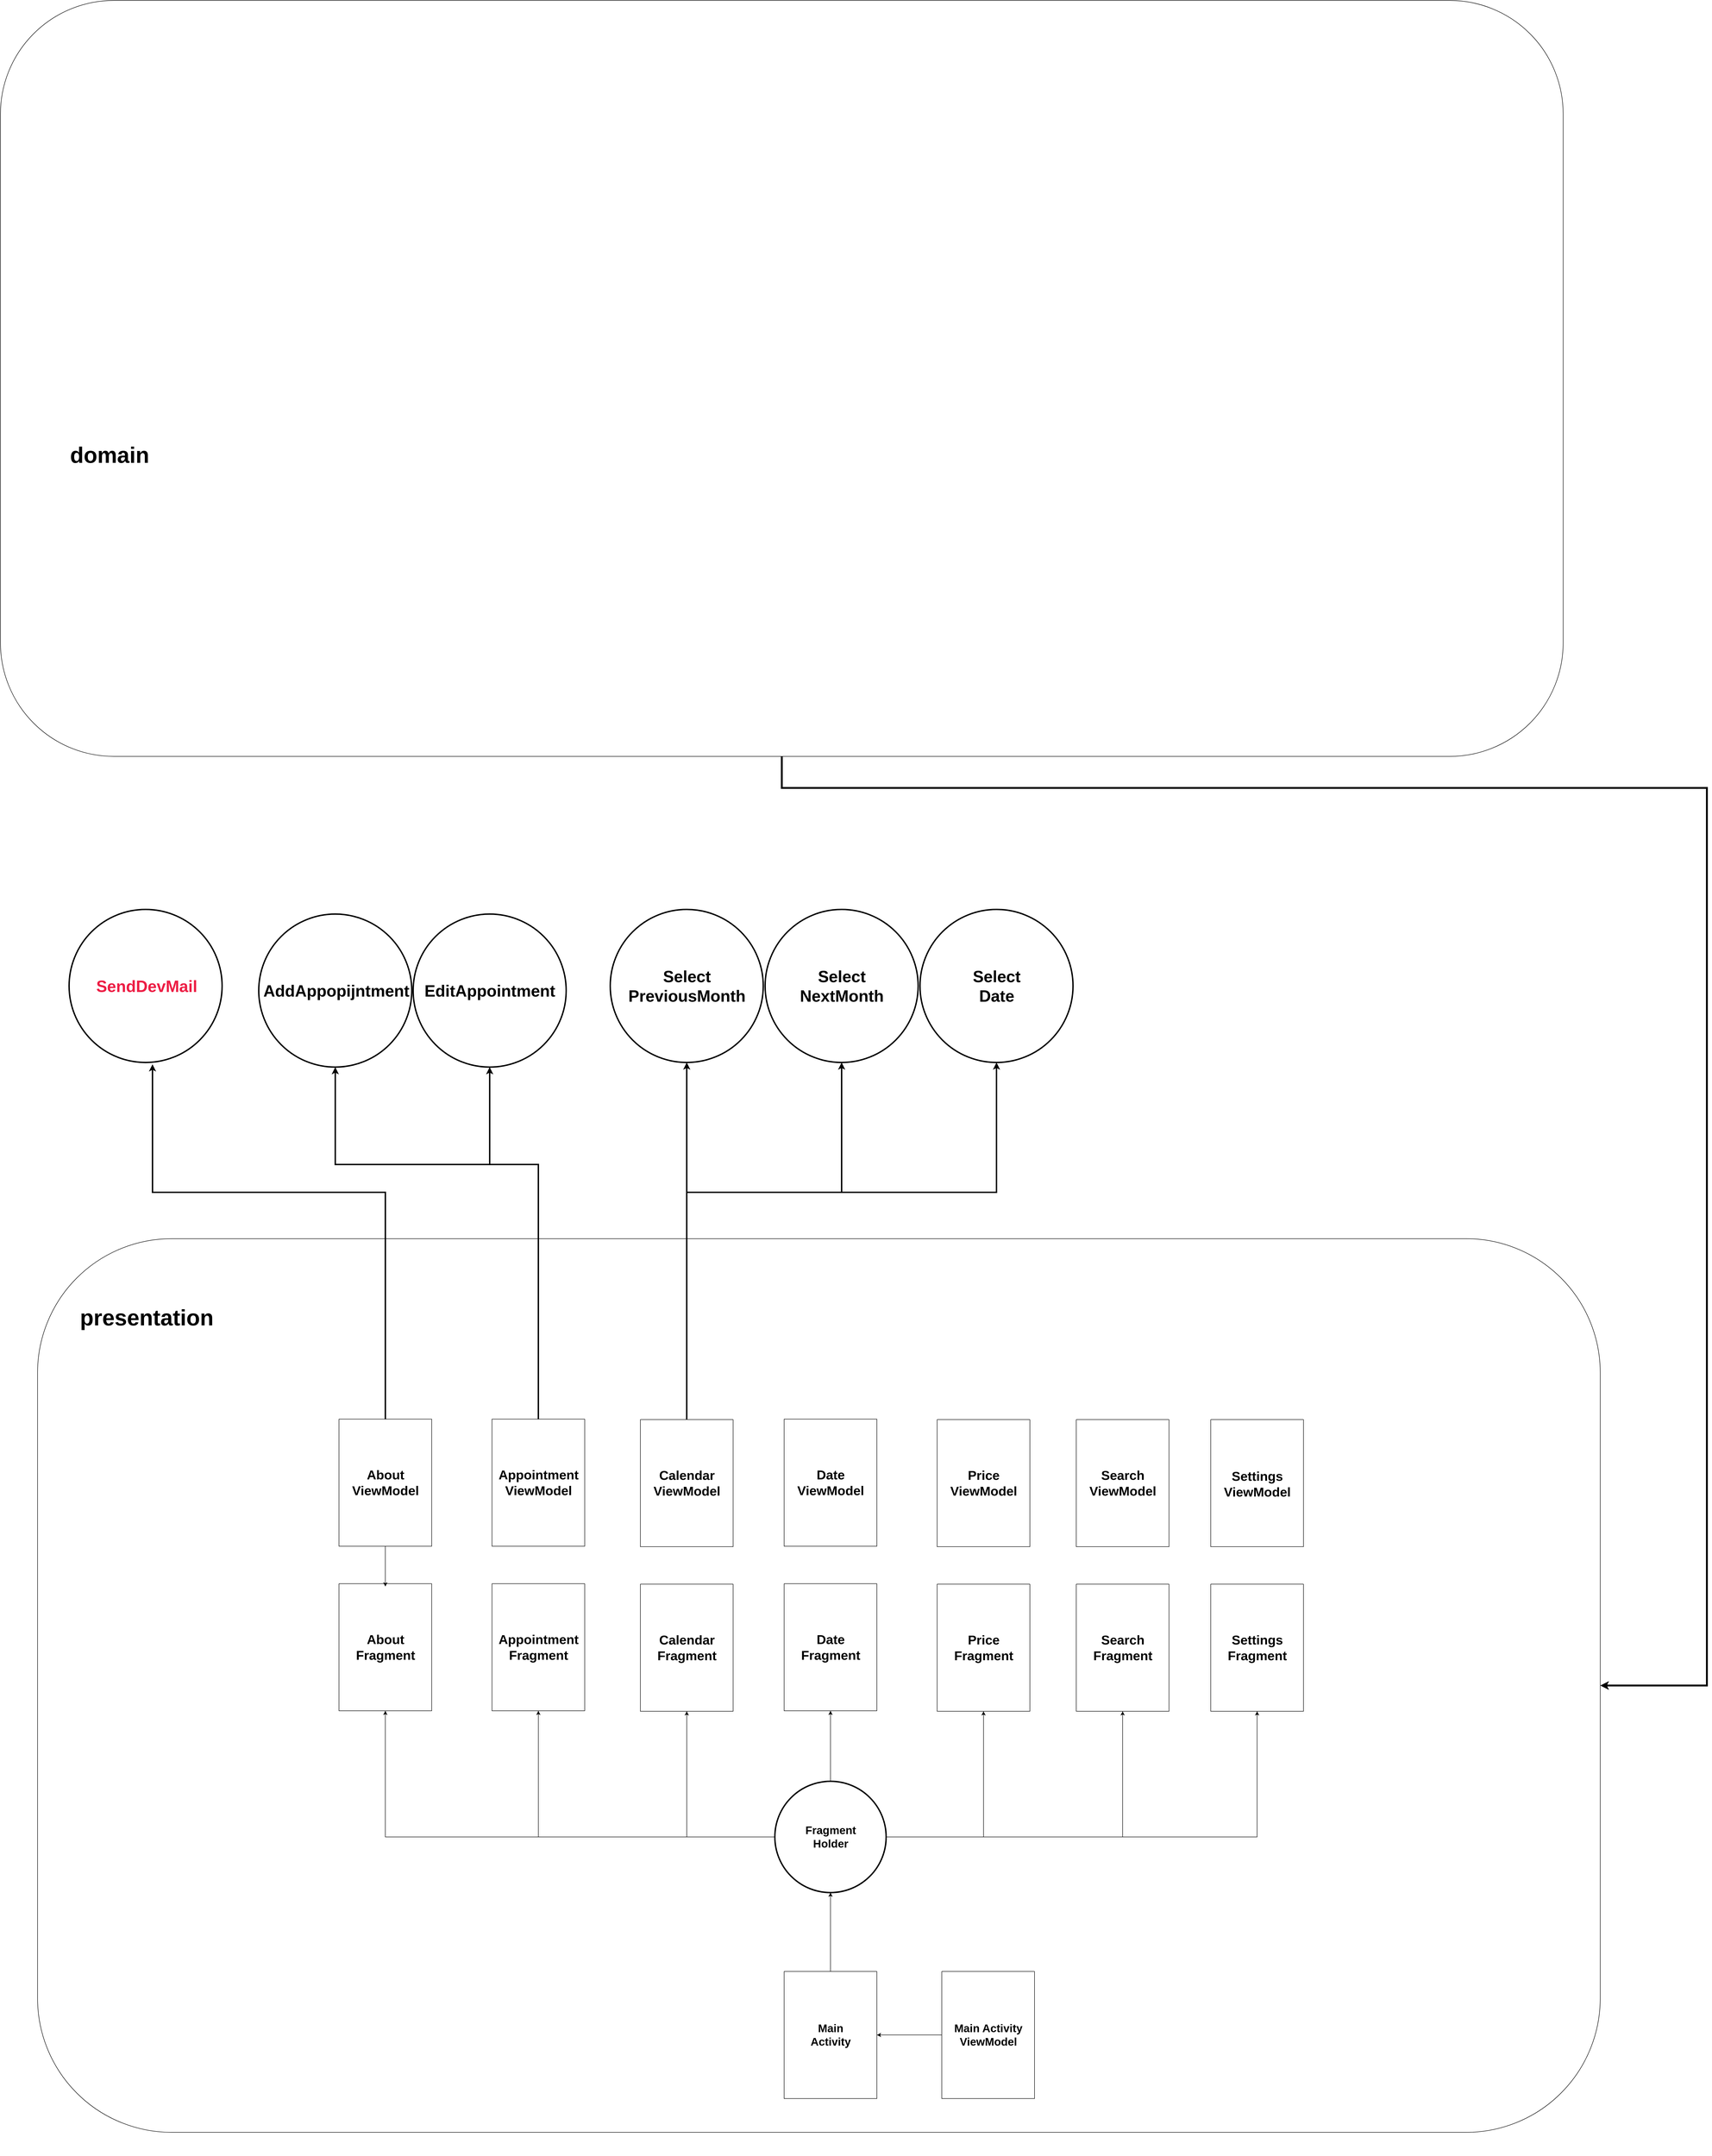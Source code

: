 <mxfile version="20.8.5" type="github">
  <diagram id="-fB192dCxYrc6BMrNV2s" name="Страница 1">
    <mxGraphModel dx="3884" dy="1327" grid="1" gridSize="10" guides="1" tooltips="1" connect="1" arrows="1" fold="1" page="1" pageScale="1" pageWidth="827" pageHeight="1169" math="0" shadow="0">
      <root>
        <mxCell id="0" />
        <mxCell id="1" parent="0" />
        <mxCell id="4gGjTpzzvBJ2QWFjTk4x-230" value="" style="rounded=1;whiteSpace=wrap;html=1;" vertex="1" parent="1">
          <mxGeometry x="-1030" y="20" width="3370" height="1630" as="geometry" />
        </mxCell>
        <mxCell id="4gGjTpzzvBJ2QWFjTk4x-179" value="" style="group" vertex="1" connectable="0" parent="1">
          <mxGeometry x="-500" y="2860" width="2920" height="1807" as="geometry" />
        </mxCell>
        <mxCell id="4gGjTpzzvBJ2QWFjTk4x-28" value="" style="rounded=1;whiteSpace=wrap;html=1;" vertex="1" parent="4gGjTpzzvBJ2QWFjTk4x-179">
          <mxGeometry x="-450" y="-170" width="3370" height="1927" as="geometry" />
        </mxCell>
        <mxCell id="4gGjTpzzvBJ2QWFjTk4x-31" value="" style="swimlane;startSize=0;" vertex="1" parent="4gGjTpzzvBJ2QWFjTk4x-179">
          <mxGeometry x="850" y="220" width="200" height="274.074" as="geometry" />
        </mxCell>
        <mxCell id="4gGjTpzzvBJ2QWFjTk4x-93" value="Calendar&lt;br style=&quot;font-size: 28px;&quot;&gt;ViewModel" style="text;strokeColor=none;fillColor=none;html=1;fontSize=28;fontStyle=1;verticalAlign=middle;align=center;strokeWidth=3;" vertex="1" parent="4gGjTpzzvBJ2QWFjTk4x-31">
          <mxGeometry x="50" y="117.04" width="100" height="40" as="geometry" />
        </mxCell>
        <mxCell id="4gGjTpzzvBJ2QWFjTk4x-44" value="" style="swimlane;startSize=0;" vertex="1" parent="4gGjTpzzvBJ2QWFjTk4x-179">
          <mxGeometry x="850" y="574.926" width="200" height="274.074" as="geometry" />
        </mxCell>
        <mxCell id="4gGjTpzzvBJ2QWFjTk4x-94" value="Calendar&lt;br style=&quot;border-color: var(--border-color); font-size: 28px;&quot;&gt;Fragment" style="text;strokeColor=none;fillColor=none;html=1;fontSize=28;fontStyle=1;verticalAlign=middle;align=center;strokeWidth=3;" vertex="1" parent="4gGjTpzzvBJ2QWFjTk4x-179">
          <mxGeometry x="900" y="691.96" width="100" height="40" as="geometry" />
        </mxCell>
        <mxCell id="4gGjTpzzvBJ2QWFjTk4x-100" value="" style="swimlane;startSize=0;" vertex="1" parent="4gGjTpzzvBJ2QWFjTk4x-179">
          <mxGeometry x="530" y="219" width="200" height="274.074" as="geometry" />
        </mxCell>
        <mxCell id="4gGjTpzzvBJ2QWFjTk4x-101" value="Appointment&lt;br style=&quot;font-size: 28px;&quot;&gt;ViewModel" style="text;strokeColor=none;fillColor=none;html=1;fontSize=28;fontStyle=1;verticalAlign=middle;align=center;strokeWidth=3;" vertex="1" parent="4gGjTpzzvBJ2QWFjTk4x-100">
          <mxGeometry x="50" y="117.04" width="100" height="40" as="geometry" />
        </mxCell>
        <mxCell id="4gGjTpzzvBJ2QWFjTk4x-103" value="" style="swimlane;startSize=0;" vertex="1" parent="4gGjTpzzvBJ2QWFjTk4x-179">
          <mxGeometry x="530" y="573.926" width="200" height="274.074" as="geometry" />
        </mxCell>
        <mxCell id="4gGjTpzzvBJ2QWFjTk4x-104" value="Appointment&lt;br style=&quot;border-color: var(--border-color); font-size: 28px;&quot;&gt;Fragment" style="text;strokeColor=none;fillColor=none;html=1;fontSize=28;fontStyle=1;verticalAlign=middle;align=center;strokeWidth=3;" vertex="1" parent="4gGjTpzzvBJ2QWFjTk4x-179">
          <mxGeometry x="580" y="690.96" width="100" height="40" as="geometry" />
        </mxCell>
        <mxCell id="4gGjTpzzvBJ2QWFjTk4x-105" value="" style="swimlane;startSize=0;" vertex="1" parent="4gGjTpzzvBJ2QWFjTk4x-179">
          <mxGeometry x="1160" y="219" width="200" height="274.074" as="geometry" />
        </mxCell>
        <mxCell id="4gGjTpzzvBJ2QWFjTk4x-106" value="Date&lt;br style=&quot;font-size: 28px;&quot;&gt;ViewModel" style="text;strokeColor=none;fillColor=none;html=1;fontSize=28;fontStyle=1;verticalAlign=middle;align=center;strokeWidth=3;" vertex="1" parent="4gGjTpzzvBJ2QWFjTk4x-105">
          <mxGeometry x="50" y="117.04" width="100" height="40" as="geometry" />
        </mxCell>
        <mxCell id="4gGjTpzzvBJ2QWFjTk4x-108" value="" style="swimlane;startSize=0;" vertex="1" parent="4gGjTpzzvBJ2QWFjTk4x-179">
          <mxGeometry x="1160" y="573.926" width="200" height="274.074" as="geometry" />
        </mxCell>
        <mxCell id="4gGjTpzzvBJ2QWFjTk4x-109" value="Date&lt;br style=&quot;border-color: var(--border-color); font-size: 28px;&quot;&gt;Fragment" style="text;strokeColor=none;fillColor=none;html=1;fontSize=28;fontStyle=1;verticalAlign=middle;align=center;strokeWidth=3;" vertex="1" parent="4gGjTpzzvBJ2QWFjTk4x-179">
          <mxGeometry x="1210" y="690.96" width="100" height="40" as="geometry" />
        </mxCell>
        <mxCell id="4gGjTpzzvBJ2QWFjTk4x-110" value="" style="swimlane;startSize=0;" vertex="1" parent="4gGjTpzzvBJ2QWFjTk4x-179">
          <mxGeometry x="1490" y="220" width="200" height="274.074" as="geometry" />
        </mxCell>
        <mxCell id="4gGjTpzzvBJ2QWFjTk4x-111" value="Price&lt;br style=&quot;font-size: 28px;&quot;&gt;ViewModel" style="text;strokeColor=none;fillColor=none;html=1;fontSize=28;fontStyle=1;verticalAlign=middle;align=center;strokeWidth=3;" vertex="1" parent="4gGjTpzzvBJ2QWFjTk4x-110">
          <mxGeometry x="50" y="117.04" width="100" height="40" as="geometry" />
        </mxCell>
        <mxCell id="4gGjTpzzvBJ2QWFjTk4x-113" value="" style="swimlane;startSize=0;" vertex="1" parent="4gGjTpzzvBJ2QWFjTk4x-179">
          <mxGeometry x="1490" y="574.926" width="200" height="274.074" as="geometry" />
        </mxCell>
        <mxCell id="4gGjTpzzvBJ2QWFjTk4x-114" value="Price&lt;br style=&quot;border-color: var(--border-color); font-size: 28px;&quot;&gt;Fragment" style="text;strokeColor=none;fillColor=none;html=1;fontSize=28;fontStyle=1;verticalAlign=middle;align=center;strokeWidth=3;" vertex="1" parent="4gGjTpzzvBJ2QWFjTk4x-179">
          <mxGeometry x="1540" y="691.96" width="100" height="40" as="geometry" />
        </mxCell>
        <mxCell id="4gGjTpzzvBJ2QWFjTk4x-115" value="" style="swimlane;startSize=0;" vertex="1" parent="4gGjTpzzvBJ2QWFjTk4x-179">
          <mxGeometry x="1790" y="220" width="200" height="274.074" as="geometry" />
        </mxCell>
        <mxCell id="4gGjTpzzvBJ2QWFjTk4x-116" value="Search&lt;br style=&quot;font-size: 28px;&quot;&gt;ViewModel" style="text;strokeColor=none;fillColor=none;html=1;fontSize=28;fontStyle=1;verticalAlign=middle;align=center;strokeWidth=3;" vertex="1" parent="4gGjTpzzvBJ2QWFjTk4x-115">
          <mxGeometry x="50" y="117.04" width="100" height="40" as="geometry" />
        </mxCell>
        <mxCell id="4gGjTpzzvBJ2QWFjTk4x-118" value="" style="swimlane;startSize=0;" vertex="1" parent="4gGjTpzzvBJ2QWFjTk4x-179">
          <mxGeometry x="1790" y="574.926" width="200" height="274.074" as="geometry" />
        </mxCell>
        <mxCell id="4gGjTpzzvBJ2QWFjTk4x-119" value="Search&lt;br style=&quot;border-color: var(--border-color); font-size: 28px;&quot;&gt;Fragment" style="text;strokeColor=none;fillColor=none;html=1;fontSize=28;fontStyle=1;verticalAlign=middle;align=center;strokeWidth=3;" vertex="1" parent="4gGjTpzzvBJ2QWFjTk4x-179">
          <mxGeometry x="1840" y="691.96" width="100" height="40" as="geometry" />
        </mxCell>
        <mxCell id="4gGjTpzzvBJ2QWFjTk4x-120" value="" style="swimlane;startSize=0;" vertex="1" parent="4gGjTpzzvBJ2QWFjTk4x-179">
          <mxGeometry x="2080" y="220" width="200" height="274.074" as="geometry" />
        </mxCell>
        <mxCell id="4gGjTpzzvBJ2QWFjTk4x-121" value="Settings&lt;br style=&quot;font-size: 28px;&quot;&gt;ViewModel" style="text;strokeColor=none;fillColor=none;html=1;fontSize=28;fontStyle=1;verticalAlign=middle;align=center;strokeWidth=3;" vertex="1" parent="4gGjTpzzvBJ2QWFjTk4x-120">
          <mxGeometry x="50" y="117.04" width="100" height="42.96" as="geometry" />
        </mxCell>
        <mxCell id="4gGjTpzzvBJ2QWFjTk4x-123" value="" style="swimlane;startSize=0;" vertex="1" parent="4gGjTpzzvBJ2QWFjTk4x-179">
          <mxGeometry x="2080" y="574.926" width="200" height="274.074" as="geometry" />
        </mxCell>
        <mxCell id="4gGjTpzzvBJ2QWFjTk4x-124" value="Settings&lt;br style=&quot;border-color: var(--border-color); font-size: 28px;&quot;&gt;Fragment" style="text;strokeColor=none;fillColor=none;html=1;fontSize=28;fontStyle=1;verticalAlign=middle;align=center;strokeWidth=3;" vertex="1" parent="4gGjTpzzvBJ2QWFjTk4x-179">
          <mxGeometry x="2130" y="691.96" width="100" height="40" as="geometry" />
        </mxCell>
        <mxCell id="4gGjTpzzvBJ2QWFjTk4x-136" value="" style="group" vertex="1" connectable="0" parent="4gGjTpzzvBJ2QWFjTk4x-179">
          <mxGeometry x="1180" y="950" width="220" height="629" as="geometry" />
        </mxCell>
        <mxCell id="4gGjTpzzvBJ2QWFjTk4x-137" value="" style="swimlane;startSize=0;" vertex="1" parent="4gGjTpzzvBJ2QWFjTk4x-136">
          <mxGeometry x="-20" y="460" width="200" height="274.074" as="geometry" />
        </mxCell>
        <mxCell id="4gGjTpzzvBJ2QWFjTk4x-138" value="Main&lt;br&gt;Activity" style="text;strokeColor=none;fillColor=none;html=1;fontSize=24;fontStyle=1;verticalAlign=middle;align=center;strokeWidth=3;" vertex="1" parent="4gGjTpzzvBJ2QWFjTk4x-137">
          <mxGeometry x="50" y="117.04" width="100" height="40" as="geometry" />
        </mxCell>
        <mxCell id="4gGjTpzzvBJ2QWFjTk4x-165" style="edgeStyle=orthogonalEdgeStyle;rounded=0;orthogonalLoop=1;jettySize=auto;html=1;fontSize=48;" edge="1" parent="4gGjTpzzvBJ2QWFjTk4x-136" source="4gGjTpzzvBJ2QWFjTk4x-137" target="4gGjTpzzvBJ2QWFjTk4x-163">
          <mxGeometry relative="1" as="geometry">
            <mxPoint x="20" y="320" as="targetPoint" />
          </mxGeometry>
        </mxCell>
        <mxCell id="4gGjTpzzvBJ2QWFjTk4x-177" value="" style="group" vertex="1" connectable="0" parent="4gGjTpzzvBJ2QWFjTk4x-136">
          <mxGeometry x="-40" y="50" width="240" height="240" as="geometry" />
        </mxCell>
        <mxCell id="4gGjTpzzvBJ2QWFjTk4x-163" value="" style="ellipse;whiteSpace=wrap;html=1;aspect=fixed;strokeWidth=3;fontSize=48;" vertex="1" parent="4gGjTpzzvBJ2QWFjTk4x-177">
          <mxGeometry width="240" height="240" as="geometry" />
        </mxCell>
        <mxCell id="4gGjTpzzvBJ2QWFjTk4x-166" value="Fragment&lt;br&gt;Holder" style="text;strokeColor=none;fillColor=none;html=1;fontSize=24;fontStyle=1;verticalAlign=middle;align=center;strokeWidth=3;" vertex="1" parent="4gGjTpzzvBJ2QWFjTk4x-177">
          <mxGeometry x="70" y="100" width="100" height="40" as="geometry" />
        </mxCell>
        <mxCell id="4gGjTpzzvBJ2QWFjTk4x-142" style="edgeStyle=orthogonalEdgeStyle;rounded=0;orthogonalLoop=1;jettySize=auto;html=1;entryX=1;entryY=0.5;entryDx=0;entryDy=0;fontSize=48;" edge="1" parent="4gGjTpzzvBJ2QWFjTk4x-179" source="4gGjTpzzvBJ2QWFjTk4x-140" target="4gGjTpzzvBJ2QWFjTk4x-137">
          <mxGeometry relative="1" as="geometry" />
        </mxCell>
        <mxCell id="4gGjTpzzvBJ2QWFjTk4x-140" value="" style="swimlane;startSize=0;" vertex="1" parent="4gGjTpzzvBJ2QWFjTk4x-179">
          <mxGeometry x="1500" y="1409.996" width="200" height="274.074" as="geometry" />
        </mxCell>
        <mxCell id="4gGjTpzzvBJ2QWFjTk4x-141" value="Main Activity&lt;br&gt;ViewModel" style="text;strokeColor=none;fillColor=none;html=1;fontSize=24;fontStyle=1;verticalAlign=middle;align=center;strokeWidth=3;" vertex="1" parent="4gGjTpzzvBJ2QWFjTk4x-179">
          <mxGeometry x="1550" y="1527.03" width="100" height="40" as="geometry" />
        </mxCell>
        <mxCell id="4gGjTpzzvBJ2QWFjTk4x-170" style="edgeStyle=orthogonalEdgeStyle;rounded=0;orthogonalLoop=1;jettySize=auto;html=1;entryX=0.5;entryY=1;entryDx=0;entryDy=0;fontSize=48;" edge="1" parent="4gGjTpzzvBJ2QWFjTk4x-179" source="4gGjTpzzvBJ2QWFjTk4x-163" target="4gGjTpzzvBJ2QWFjTk4x-98">
          <mxGeometry relative="1" as="geometry" />
        </mxCell>
        <mxCell id="4gGjTpzzvBJ2QWFjTk4x-171" style="edgeStyle=orthogonalEdgeStyle;rounded=0;orthogonalLoop=1;jettySize=auto;html=1;entryX=0.5;entryY=1;entryDx=0;entryDy=0;fontSize=48;" edge="1" parent="4gGjTpzzvBJ2QWFjTk4x-179" source="4gGjTpzzvBJ2QWFjTk4x-163" target="4gGjTpzzvBJ2QWFjTk4x-103">
          <mxGeometry relative="1" as="geometry" />
        </mxCell>
        <mxCell id="4gGjTpzzvBJ2QWFjTk4x-172" style="edgeStyle=orthogonalEdgeStyle;rounded=0;orthogonalLoop=1;jettySize=auto;html=1;entryX=0.5;entryY=1;entryDx=0;entryDy=0;fontSize=48;" edge="1" parent="4gGjTpzzvBJ2QWFjTk4x-179" source="4gGjTpzzvBJ2QWFjTk4x-163" target="4gGjTpzzvBJ2QWFjTk4x-44">
          <mxGeometry relative="1" as="geometry" />
        </mxCell>
        <mxCell id="4gGjTpzzvBJ2QWFjTk4x-173" style="edgeStyle=orthogonalEdgeStyle;rounded=0;orthogonalLoop=1;jettySize=auto;html=1;entryX=0.5;entryY=1;entryDx=0;entryDy=0;fontSize=48;" edge="1" parent="4gGjTpzzvBJ2QWFjTk4x-179" source="4gGjTpzzvBJ2QWFjTk4x-163" target="4gGjTpzzvBJ2QWFjTk4x-108">
          <mxGeometry relative="1" as="geometry" />
        </mxCell>
        <mxCell id="4gGjTpzzvBJ2QWFjTk4x-174" style="edgeStyle=orthogonalEdgeStyle;rounded=0;orthogonalLoop=1;jettySize=auto;html=1;entryX=0.5;entryY=1;entryDx=0;entryDy=0;fontSize=48;" edge="1" parent="4gGjTpzzvBJ2QWFjTk4x-179" source="4gGjTpzzvBJ2QWFjTk4x-163" target="4gGjTpzzvBJ2QWFjTk4x-113">
          <mxGeometry relative="1" as="geometry" />
        </mxCell>
        <mxCell id="4gGjTpzzvBJ2QWFjTk4x-175" style="edgeStyle=orthogonalEdgeStyle;rounded=0;orthogonalLoop=1;jettySize=auto;html=1;entryX=0.5;entryY=1;entryDx=0;entryDy=0;fontSize=48;" edge="1" parent="4gGjTpzzvBJ2QWFjTk4x-179" source="4gGjTpzzvBJ2QWFjTk4x-163" target="4gGjTpzzvBJ2QWFjTk4x-118">
          <mxGeometry relative="1" as="geometry" />
        </mxCell>
        <mxCell id="4gGjTpzzvBJ2QWFjTk4x-176" style="edgeStyle=orthogonalEdgeStyle;rounded=0;orthogonalLoop=1;jettySize=auto;html=1;entryX=0.5;entryY=1;entryDx=0;entryDy=0;fontSize=48;" edge="1" parent="4gGjTpzzvBJ2QWFjTk4x-179" source="4gGjTpzzvBJ2QWFjTk4x-163" target="4gGjTpzzvBJ2QWFjTk4x-123">
          <mxGeometry relative="1" as="geometry" />
        </mxCell>
        <mxCell id="4gGjTpzzvBJ2QWFjTk4x-178" style="edgeStyle=orthogonalEdgeStyle;rounded=0;orthogonalLoop=1;jettySize=auto;html=1;fontSize=48;" edge="1" parent="4gGjTpzzvBJ2QWFjTk4x-179" source="4gGjTpzzvBJ2QWFjTk4x-95">
          <mxGeometry relative="1" as="geometry">
            <mxPoint x="300" y="580" as="targetPoint" />
          </mxGeometry>
        </mxCell>
        <mxCell id="4gGjTpzzvBJ2QWFjTk4x-95" value="" style="swimlane;startSize=0;" vertex="1" parent="4gGjTpzzvBJ2QWFjTk4x-179">
          <mxGeometry x="200" y="219" width="200" height="274.074" as="geometry" />
        </mxCell>
        <mxCell id="4gGjTpzzvBJ2QWFjTk4x-96" value="About&lt;br style=&quot;font-size: 28px;&quot;&gt;ViewModel" style="text;strokeColor=none;fillColor=none;html=1;fontSize=28;fontStyle=1;verticalAlign=middle;align=center;strokeWidth=3;" vertex="1" parent="4gGjTpzzvBJ2QWFjTk4x-95">
          <mxGeometry x="50" y="117.04" width="100" height="40" as="geometry" />
        </mxCell>
        <mxCell id="4gGjTpzzvBJ2QWFjTk4x-98" value="" style="swimlane;startSize=0;" vertex="1" parent="4gGjTpzzvBJ2QWFjTk4x-179">
          <mxGeometry x="200" y="573.926" width="200" height="274.074" as="geometry" />
        </mxCell>
        <mxCell id="4gGjTpzzvBJ2QWFjTk4x-99" value="About&lt;br style=&quot;border-color: var(--border-color); font-size: 28px;&quot;&gt;Fragment" style="text;strokeColor=none;fillColor=none;html=1;fontSize=28;fontStyle=1;verticalAlign=middle;align=center;strokeWidth=3;" vertex="1" parent="4gGjTpzzvBJ2QWFjTk4x-179">
          <mxGeometry x="250" y="690.96" width="100" height="40" as="geometry" />
        </mxCell>
        <mxCell id="4gGjTpzzvBJ2QWFjTk4x-234" style="edgeStyle=orthogonalEdgeStyle;rounded=0;jumpSize=11;orthogonalLoop=1;jettySize=auto;html=1;strokeWidth=4;fontSize=48;entryX=1;entryY=0.5;entryDx=0;entryDy=0;" edge="1" parent="1" source="4gGjTpzzvBJ2QWFjTk4x-230" target="4gGjTpzzvBJ2QWFjTk4x-28">
          <mxGeometry relative="1" as="geometry">
            <mxPoint x="2470" y="3890" as="targetPoint" />
            <Array as="points">
              <mxPoint x="2650" y="1718" />
              <mxPoint x="2650" y="3654" />
            </Array>
          </mxGeometry>
        </mxCell>
        <mxCell id="4gGjTpzzvBJ2QWFjTk4x-231" value="domain" style="text;strokeColor=none;fillColor=none;html=1;fontSize=48;fontStyle=1;verticalAlign=middle;align=center;strokeWidth=3;" vertex="1" parent="1">
          <mxGeometry x="-880" y="980" width="170" height="40" as="geometry" />
        </mxCell>
        <mxCell id="4gGjTpzzvBJ2QWFjTk4x-238" style="edgeStyle=orthogonalEdgeStyle;rounded=0;jumpSize=11;orthogonalLoop=1;jettySize=auto;html=1;entryX=0.545;entryY=1.012;entryDx=0;entryDy=0;entryPerimeter=0;strokeWidth=3;fontSize=221;exitX=0.5;exitY=0;exitDx=0;exitDy=0;" edge="1" parent="1" source="4gGjTpzzvBJ2QWFjTk4x-95" target="4gGjTpzzvBJ2QWFjTk4x-236">
          <mxGeometry relative="1" as="geometry">
            <Array as="points">
              <mxPoint x="-200" y="2590" />
              <mxPoint x="-702" y="2590" />
            </Array>
          </mxGeometry>
        </mxCell>
        <mxCell id="4gGjTpzzvBJ2QWFjTk4x-29" value="presentation" style="text;strokeColor=none;fillColor=none;html=1;fontSize=48;fontStyle=1;verticalAlign=middle;align=center;strokeWidth=3;" vertex="1" parent="1">
          <mxGeometry x="-800" y="2840" width="170" height="40" as="geometry" />
        </mxCell>
        <mxCell id="4gGjTpzzvBJ2QWFjTk4x-241" value="" style="group" vertex="1" connectable="0" parent="1">
          <mxGeometry x="-880" y="1980" width="330" height="330" as="geometry" />
        </mxCell>
        <mxCell id="4gGjTpzzvBJ2QWFjTk4x-242" value="" style="group" vertex="1" connectable="0" parent="4gGjTpzzvBJ2QWFjTk4x-241">
          <mxGeometry x="-2" width="330" height="330" as="geometry" />
        </mxCell>
        <mxCell id="4gGjTpzzvBJ2QWFjTk4x-236" value="" style="ellipse;whiteSpace=wrap;html=1;aspect=fixed;strokeWidth=3;fontSize=48;" vertex="1" parent="4gGjTpzzvBJ2QWFjTk4x-242">
          <mxGeometry width="330" height="330" as="geometry" />
        </mxCell>
        <mxCell id="4gGjTpzzvBJ2QWFjTk4x-237" value="SendDevMail" style="text;strokeColor=none;fillColor=none;html=1;fontSize=35;fontStyle=1;verticalAlign=middle;align=center;strokeWidth=3;fontColor=#ed1e45;" vertex="1" parent="4gGjTpzzvBJ2QWFjTk4x-242">
          <mxGeometry x="117" y="145" width="100" height="40" as="geometry" />
        </mxCell>
        <mxCell id="4gGjTpzzvBJ2QWFjTk4x-243" value="" style="group" vertex="1" connectable="0" parent="1">
          <mxGeometry x="-413" y="1980" width="330" height="330" as="geometry" />
        </mxCell>
        <mxCell id="4gGjTpzzvBJ2QWFjTk4x-244" value="" style="ellipse;whiteSpace=wrap;html=1;aspect=fixed;strokeWidth=3;fontSize=48;" vertex="1" parent="4gGjTpzzvBJ2QWFjTk4x-243">
          <mxGeometry x="-60" y="10" width="330" height="330" as="geometry" />
        </mxCell>
        <mxCell id="4gGjTpzzvBJ2QWFjTk4x-245" value="&lt;font&gt;AddAppopijntment&lt;/font&gt;" style="text;strokeColor=none;fillColor=none;html=1;fontSize=35;fontStyle=1;verticalAlign=middle;align=center;strokeWidth=3;fontColor=#000000000;" vertex="1" parent="4gGjTpzzvBJ2QWFjTk4x-243">
          <mxGeometry x="57" y="155" width="100" height="40" as="geometry" />
        </mxCell>
        <mxCell id="4gGjTpzzvBJ2QWFjTk4x-246" style="edgeStyle=orthogonalEdgeStyle;rounded=0;jumpSize=11;orthogonalLoop=1;jettySize=auto;html=1;entryX=0.5;entryY=1;entryDx=0;entryDy=0;strokeWidth=3;fontSize=221;fontColor=#ed1e45;exitX=0.5;exitY=0;exitDx=0;exitDy=0;" edge="1" parent="1" source="4gGjTpzzvBJ2QWFjTk4x-100" target="4gGjTpzzvBJ2QWFjTk4x-244">
          <mxGeometry relative="1" as="geometry">
            <Array as="points">
              <mxPoint x="130" y="2530" />
              <mxPoint x="-308" y="2530" />
            </Array>
          </mxGeometry>
        </mxCell>
        <mxCell id="4gGjTpzzvBJ2QWFjTk4x-249" value="" style="group" vertex="1" connectable="0" parent="1">
          <mxGeometry x="-45" y="1970" width="330" height="330" as="geometry" />
        </mxCell>
        <mxCell id="4gGjTpzzvBJ2QWFjTk4x-250" value="" style="ellipse;whiteSpace=wrap;html=1;aspect=fixed;strokeWidth=3;fontSize=48;" vertex="1" parent="4gGjTpzzvBJ2QWFjTk4x-249">
          <mxGeometry x="-95" y="20" width="330" height="330" as="geometry" />
        </mxCell>
        <mxCell id="4gGjTpzzvBJ2QWFjTk4x-251" value="&lt;font&gt;EditAppointment&lt;/font&gt;" style="text;strokeColor=none;fillColor=none;html=1;fontSize=35;fontStyle=1;verticalAlign=middle;align=center;strokeWidth=3;fontColor=#000000000;" vertex="1" parent="4gGjTpzzvBJ2QWFjTk4x-249">
          <mxGeometry x="20" y="165" width="100" height="40" as="geometry" />
        </mxCell>
        <mxCell id="4gGjTpzzvBJ2QWFjTk4x-255" value="" style="group" vertex="1" connectable="0" parent="1">
          <mxGeometry x="385" y="1980" width="330" height="330" as="geometry" />
        </mxCell>
        <mxCell id="4gGjTpzzvBJ2QWFjTk4x-256" value="" style="ellipse;whiteSpace=wrap;html=1;aspect=fixed;strokeWidth=3;fontSize=48;" vertex="1" parent="4gGjTpzzvBJ2QWFjTk4x-255">
          <mxGeometry x="-100" width="330" height="330" as="geometry" />
        </mxCell>
        <mxCell id="4gGjTpzzvBJ2QWFjTk4x-257" value="&lt;font&gt;Select&lt;br&gt;PreviousMonth&lt;/font&gt;" style="text;strokeColor=none;fillColor=none;html=1;fontSize=35;fontStyle=1;verticalAlign=middle;align=center;strokeWidth=3;fontColor=#000000000;" vertex="1" parent="4gGjTpzzvBJ2QWFjTk4x-255">
          <mxGeometry x="15" y="145" width="100" height="40" as="geometry" />
        </mxCell>
        <mxCell id="4gGjTpzzvBJ2QWFjTk4x-264" value="" style="group" vertex="1" connectable="0" parent="1">
          <mxGeometry x="617" y="1980" width="330" height="330" as="geometry" />
        </mxCell>
        <mxCell id="4gGjTpzzvBJ2QWFjTk4x-265" value="" style="ellipse;whiteSpace=wrap;html=1;aspect=fixed;strokeWidth=3;fontSize=48;" vertex="1" parent="4gGjTpzzvBJ2QWFjTk4x-264">
          <mxGeometry x="2" width="330" height="330" as="geometry" />
        </mxCell>
        <mxCell id="4gGjTpzzvBJ2QWFjTk4x-266" value="Select&lt;br&gt;NextMonth" style="text;strokeColor=none;fillColor=none;html=1;fontSize=35;fontStyle=1;verticalAlign=middle;align=center;strokeWidth=3;fontColor=#000000000;" vertex="1" parent="4gGjTpzzvBJ2QWFjTk4x-264">
          <mxGeometry x="117" y="145" width="100" height="40" as="geometry" />
        </mxCell>
        <mxCell id="4gGjTpzzvBJ2QWFjTk4x-267" value="" style="group" vertex="1" connectable="0" parent="1">
          <mxGeometry x="951" y="1980" width="330" height="330" as="geometry" />
        </mxCell>
        <mxCell id="4gGjTpzzvBJ2QWFjTk4x-268" value="" style="ellipse;whiteSpace=wrap;html=1;aspect=fixed;strokeWidth=3;fontSize=48;" vertex="1" parent="4gGjTpzzvBJ2QWFjTk4x-267">
          <mxGeometry x="2" width="330" height="330" as="geometry" />
        </mxCell>
        <mxCell id="4gGjTpzzvBJ2QWFjTk4x-269" value="Select&lt;br&gt;Date" style="text;strokeColor=none;fillColor=none;html=1;fontSize=35;fontStyle=1;verticalAlign=middle;align=center;strokeWidth=3;fontColor=#000000000;" vertex="1" parent="4gGjTpzzvBJ2QWFjTk4x-267">
          <mxGeometry x="117" y="145" width="100" height="40" as="geometry" />
        </mxCell>
        <mxCell id="4gGjTpzzvBJ2QWFjTk4x-273" style="edgeStyle=orthogonalEdgeStyle;rounded=0;jumpSize=11;orthogonalLoop=1;jettySize=auto;html=1;entryX=0.5;entryY=1;entryDx=0;entryDy=0;strokeWidth=3;fontSize=28;fontColor=#000000000;" edge="1" parent="1" source="4gGjTpzzvBJ2QWFjTk4x-31" target="4gGjTpzzvBJ2QWFjTk4x-265">
          <mxGeometry relative="1" as="geometry">
            <Array as="points">
              <mxPoint x="450" y="2590" />
              <mxPoint x="784" y="2590" />
            </Array>
          </mxGeometry>
        </mxCell>
        <mxCell id="4gGjTpzzvBJ2QWFjTk4x-274" style="edgeStyle=orthogonalEdgeStyle;rounded=0;jumpSize=11;orthogonalLoop=1;jettySize=auto;html=1;entryX=0.5;entryY=1;entryDx=0;entryDy=0;strokeWidth=3;fontSize=28;fontColor=#000000000;" edge="1" parent="1" source="4gGjTpzzvBJ2QWFjTk4x-31" target="4gGjTpzzvBJ2QWFjTk4x-268">
          <mxGeometry relative="1" as="geometry">
            <Array as="points">
              <mxPoint x="450" y="2590" />
              <mxPoint x="1118" y="2590" />
            </Array>
          </mxGeometry>
        </mxCell>
        <mxCell id="4gGjTpzzvBJ2QWFjTk4x-277" style="edgeStyle=orthogonalEdgeStyle;rounded=0;jumpSize=11;orthogonalLoop=1;jettySize=auto;html=1;entryX=0.5;entryY=1;entryDx=0;entryDy=0;strokeWidth=3;fontSize=28;fontColor=#000000000;" edge="1" parent="1" source="4gGjTpzzvBJ2QWFjTk4x-100" target="4gGjTpzzvBJ2QWFjTk4x-250">
          <mxGeometry relative="1" as="geometry">
            <Array as="points">
              <mxPoint x="130" y="2530" />
              <mxPoint x="25" y="2530" />
            </Array>
          </mxGeometry>
        </mxCell>
        <mxCell id="4gGjTpzzvBJ2QWFjTk4x-278" style="edgeStyle=orthogonalEdgeStyle;rounded=0;jumpSize=11;orthogonalLoop=1;jettySize=auto;html=1;entryX=0.5;entryY=1;entryDx=0;entryDy=0;strokeWidth=3;fontSize=28;fontColor=#000000000;" edge="1" parent="1" source="4gGjTpzzvBJ2QWFjTk4x-31" target="4gGjTpzzvBJ2QWFjTk4x-256">
          <mxGeometry relative="1" as="geometry" />
        </mxCell>
      </root>
    </mxGraphModel>
  </diagram>
</mxfile>
